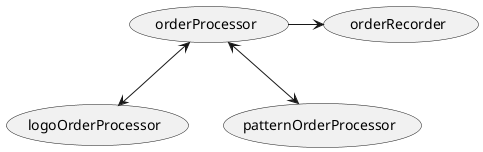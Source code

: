 @startuml

(orderProcessor)->(orderRecorder)
(orderProcessor)<-->(logoOrderProcessor)
(orderProcessor)<-->(patternOrderProcessor)
@enduml
@startuml
:Main Admin: as Admin
(Use the application) as (Use)

User -> (Start)
User --> (Use)

Admin ---> (Use)

note right of Admin : This is an example.

note right of (Use)
A note can also
be on several lines
end note

note "This note is connected\nto several objects." as N2
(Start) .. N2
N2 .. (Use)
@enduml
